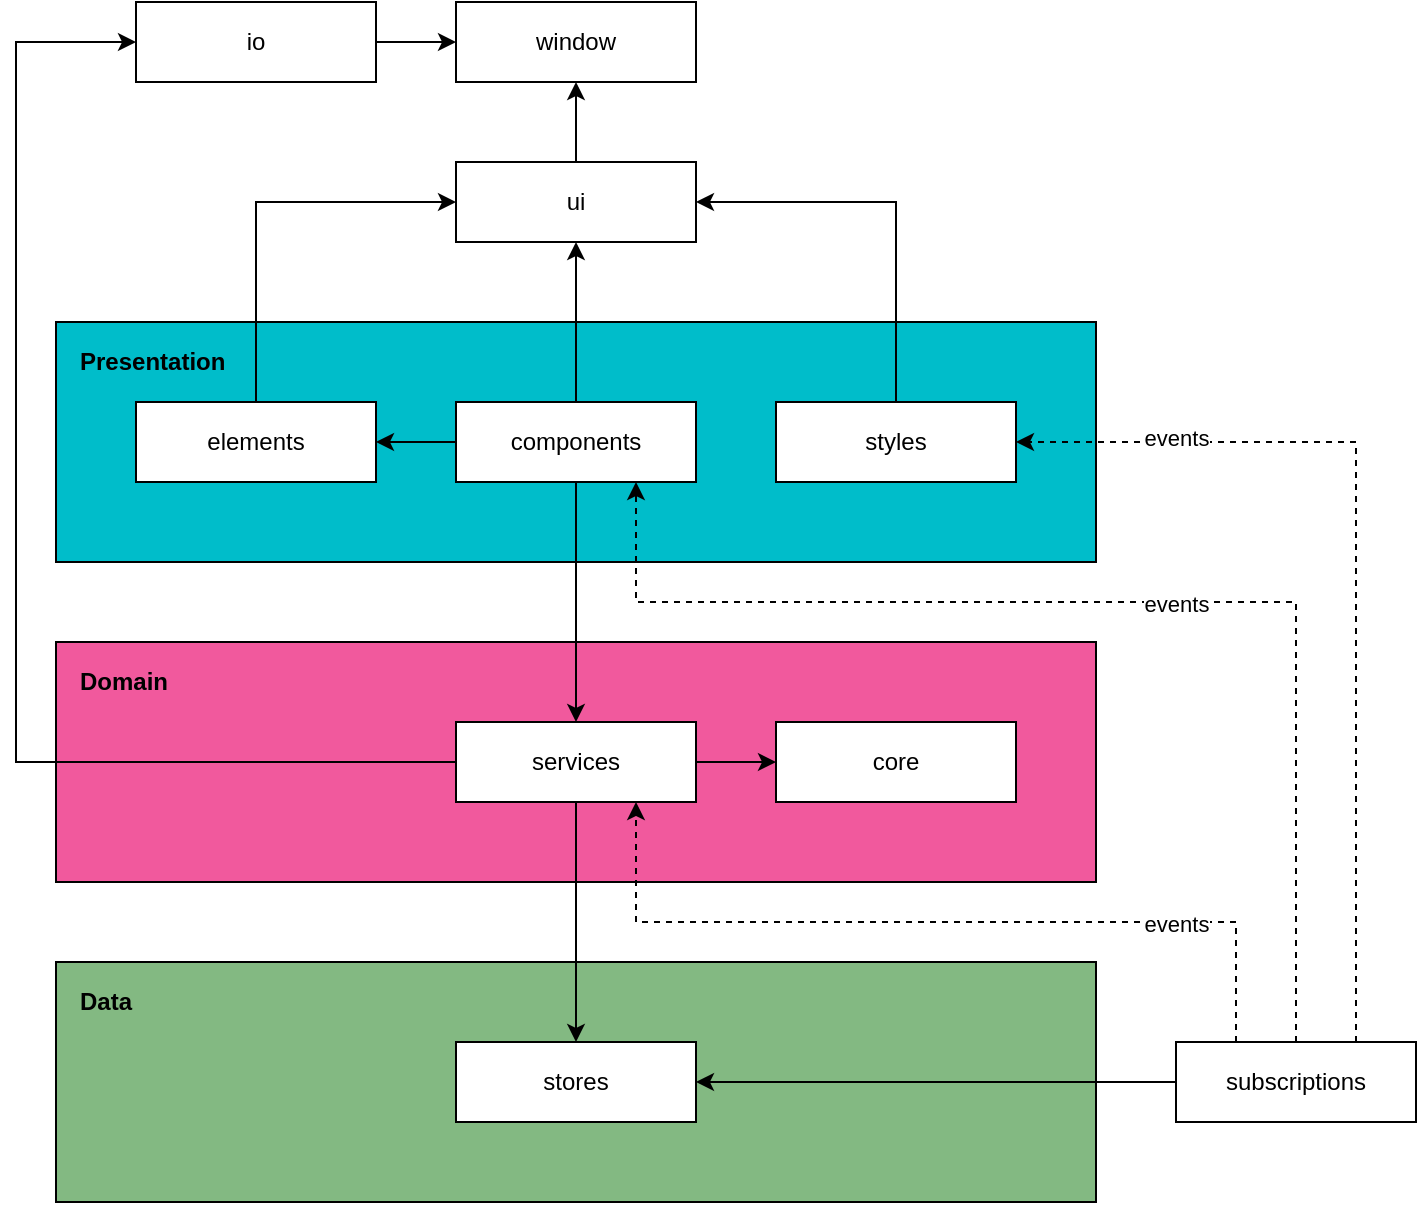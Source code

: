<mxfile version="13.7.9" type="device"><diagram id="GKcRFWmUQGeXb-0CaaOn" name="Page-1"><mxGraphModel dx="946" dy="680" grid="1" gridSize="10" guides="1" tooltips="1" connect="1" arrows="1" fold="1" page="1" pageScale="1" pageWidth="827" pageHeight="1169" math="0" shadow="0"><root><mxCell id="0"/><mxCell id="1" parent="0"/><mxCell id="piwcQ8Mv1SXEnnkc5axC-37" value="" style="rounded=0;whiteSpace=wrap;html=1;fillColor=#83b982;" parent="1" vertex="1"><mxGeometry x="40" y="520" width="520" height="120" as="geometry"/></mxCell><mxCell id="piwcQ8Mv1SXEnnkc5axC-27" value="" style="rounded=0;whiteSpace=wrap;html=1;fillColor=#f1599d;" parent="1" vertex="1"><mxGeometry x="40" y="360" width="520" height="120" as="geometry"/></mxCell><mxCell id="piwcQ8Mv1SXEnnkc5axC-26" value="" style="rounded=0;whiteSpace=wrap;html=1;fillColor=#00BDCA;" parent="1" vertex="1"><mxGeometry x="40" y="200" width="520" height="120" as="geometry"/></mxCell><mxCell id="WHMjFNf69T5qrJwNFwTh-13" style="edgeStyle=orthogonalEdgeStyle;rounded=0;orthogonalLoop=1;jettySize=auto;html=1;exitX=0;exitY=0.5;exitDx=0;exitDy=0;entryX=0;entryY=0.5;entryDx=0;entryDy=0;" parent="1" source="piwcQ8Mv1SXEnnkc5axC-5" target="piwcQ8Mv1SXEnnkc5axC-18" edge="1"><mxGeometry relative="1" as="geometry"><Array as="points"><mxPoint x="20" y="420"/><mxPoint x="20" y="60"/></Array></mxGeometry></mxCell><mxCell id="piwcQ8Mv1SXEnnkc5axC-5" value="services" style="rounded=0;whiteSpace=wrap;html=1;" parent="1" vertex="1"><mxGeometry x="240" y="400" width="120" height="40" as="geometry"/></mxCell><mxCell id="piwcQ8Mv1SXEnnkc5axC-6" style="edgeStyle=orthogonalEdgeStyle;rounded=0;orthogonalLoop=1;jettySize=auto;html=1;exitX=0.5;exitY=1;exitDx=0;exitDy=0;entryX=0.5;entryY=0;entryDx=0;entryDy=0;" parent="1" source="piwcQ8Mv1SXEnnkc5axC-7" target="piwcQ8Mv1SXEnnkc5axC-5" edge="1"><mxGeometry relative="1" as="geometry"/></mxCell><mxCell id="WHMjFNf69T5qrJwNFwTh-9" style="edgeStyle=orthogonalEdgeStyle;rounded=0;orthogonalLoop=1;jettySize=auto;html=1;exitX=0.5;exitY=0;exitDx=0;exitDy=0;entryX=0.5;entryY=1;entryDx=0;entryDy=0;" parent="1" source="piwcQ8Mv1SXEnnkc5axC-7" target="piwcQ8Mv1SXEnnkc5axC-20" edge="1"><mxGeometry relative="1" as="geometry"/></mxCell><mxCell id="piwcQ8Mv1SXEnnkc5axC-7" value="components" style="rounded=0;whiteSpace=wrap;html=1;" parent="1" vertex="1"><mxGeometry x="240" y="240" width="120" height="40" as="geometry"/></mxCell><mxCell id="WHMjFNf69T5qrJwNFwTh-11" style="edgeStyle=orthogonalEdgeStyle;rounded=0;orthogonalLoop=1;jettySize=auto;html=1;exitX=0.5;exitY=0;exitDx=0;exitDy=0;entryX=0;entryY=0.5;entryDx=0;entryDy=0;" parent="1" source="piwcQ8Mv1SXEnnkc5axC-8" target="piwcQ8Mv1SXEnnkc5axC-20" edge="1"><mxGeometry relative="1" as="geometry"/></mxCell><mxCell id="piwcQ8Mv1SXEnnkc5axC-8" value="elements" style="rounded=0;whiteSpace=wrap;html=1;" parent="1" vertex="1"><mxGeometry x="80" y="240" width="120" height="40" as="geometry"/></mxCell><mxCell id="piwcQ8Mv1SXEnnkc5axC-31" value="" style="edgeStyle=orthogonalEdgeStyle;rounded=0;orthogonalLoop=1;jettySize=auto;html=1;" parent="1" source="piwcQ8Mv1SXEnnkc5axC-7" target="piwcQ8Mv1SXEnnkc5axC-8" edge="1"><mxGeometry relative="1" as="geometry"/></mxCell><mxCell id="piwcQ8Mv1SXEnnkc5axC-10" value="stores" style="rounded=0;whiteSpace=wrap;html=1;" parent="1" vertex="1"><mxGeometry x="240" y="560" width="120" height="40" as="geometry"/></mxCell><mxCell id="piwcQ8Mv1SXEnnkc5axC-11" style="edgeStyle=orthogonalEdgeStyle;rounded=0;orthogonalLoop=1;jettySize=auto;html=1;exitX=0.5;exitY=1;exitDx=0;exitDy=0;entryX=0.5;entryY=0;entryDx=0;entryDy=0;" parent="1" source="piwcQ8Mv1SXEnnkc5axC-5" target="piwcQ8Mv1SXEnnkc5axC-10" edge="1"><mxGeometry relative="1" as="geometry"/></mxCell><mxCell id="piwcQ8Mv1SXEnnkc5axC-39" style="edgeStyle=orthogonalEdgeStyle;rounded=0;orthogonalLoop=1;jettySize=auto;html=1;exitX=0;exitY=0.5;exitDx=0;exitDy=0;entryX=1;entryY=0.5;entryDx=0;entryDy=0;" parent="1" source="piwcQ8Mv1SXEnnkc5axC-14" target="piwcQ8Mv1SXEnnkc5axC-10" edge="1"><mxGeometry relative="1" as="geometry"/></mxCell><mxCell id="x-iWDG-0Ta9ONDDHYVAR-1" style="edgeStyle=orthogonalEdgeStyle;rounded=0;orthogonalLoop=1;jettySize=auto;html=1;exitX=0.25;exitY=0;exitDx=0;exitDy=0;entryX=0.75;entryY=1;entryDx=0;entryDy=0;dashed=1;" edge="1" parent="1" source="piwcQ8Mv1SXEnnkc5axC-14" target="piwcQ8Mv1SXEnnkc5axC-5"><mxGeometry relative="1" as="geometry"/></mxCell><mxCell id="x-iWDG-0Ta9ONDDHYVAR-6" value="events" style="edgeLabel;html=1;align=center;verticalAlign=middle;resizable=0;points=[];" vertex="1" connectable="0" parent="x-iWDG-0Ta9ONDDHYVAR-1"><mxGeometry x="-0.719" y="30" relative="1" as="geometry"><mxPoint as="offset"/></mxGeometry></mxCell><mxCell id="x-iWDG-0Ta9ONDDHYVAR-2" style="edgeStyle=orthogonalEdgeStyle;rounded=0;orthogonalLoop=1;jettySize=auto;html=1;exitX=0.5;exitY=0;exitDx=0;exitDy=0;entryX=0.75;entryY=1;entryDx=0;entryDy=0;dashed=1;" edge="1" parent="1" source="piwcQ8Mv1SXEnnkc5axC-14" target="piwcQ8Mv1SXEnnkc5axC-7"><mxGeometry relative="1" as="geometry"><Array as="points"><mxPoint x="660" y="340"/><mxPoint x="330" y="340"/></Array></mxGeometry></mxCell><mxCell id="x-iWDG-0Ta9ONDDHYVAR-5" value="events" style="edgeLabel;html=1;align=center;verticalAlign=middle;resizable=0;points=[];" vertex="1" connectable="0" parent="x-iWDG-0Ta9ONDDHYVAR-2"><mxGeometry x="-0.282" y="60" relative="1" as="geometry"><mxPoint as="offset"/></mxGeometry></mxCell><mxCell id="x-iWDG-0Ta9ONDDHYVAR-3" style="edgeStyle=orthogonalEdgeStyle;rounded=0;orthogonalLoop=1;jettySize=auto;html=1;exitX=0.75;exitY=0;exitDx=0;exitDy=0;entryX=1;entryY=0.5;entryDx=0;entryDy=0;dashed=1;" edge="1" parent="1" source="piwcQ8Mv1SXEnnkc5axC-14" target="tBDK8Tk6ll0yiyrmDSJZ-1"><mxGeometry relative="1" as="geometry"/></mxCell><mxCell id="x-iWDG-0Ta9ONDDHYVAR-4" value="events" style="edgeLabel;html=1;align=center;verticalAlign=middle;resizable=0;points=[];" vertex="1" connectable="0" parent="x-iWDG-0Ta9ONDDHYVAR-3"><mxGeometry x="0.66" y="-2" relative="1" as="geometry"><mxPoint as="offset"/></mxGeometry></mxCell><mxCell id="piwcQ8Mv1SXEnnkc5axC-14" value="subscriptions" style="rounded=0;whiteSpace=wrap;html=1;" parent="1" vertex="1"><mxGeometry x="600" y="560" width="120" height="40" as="geometry"/></mxCell><mxCell id="tCgLg1ngFnxBJgpinhyr-2" style="edgeStyle=orthogonalEdgeStyle;rounded=0;orthogonalLoop=1;jettySize=auto;html=1;exitX=1;exitY=0.5;exitDx=0;exitDy=0;entryX=0;entryY=0.5;entryDx=0;entryDy=0;" parent="1" source="piwcQ8Mv1SXEnnkc5axC-18" target="tCgLg1ngFnxBJgpinhyr-1" edge="1"><mxGeometry relative="1" as="geometry"/></mxCell><mxCell id="piwcQ8Mv1SXEnnkc5axC-18" value="io" style="rounded=0;whiteSpace=wrap;html=1;" parent="1" vertex="1"><mxGeometry x="80" y="40" width="120" height="40" as="geometry"/></mxCell><mxCell id="tCgLg1ngFnxBJgpinhyr-3" style="edgeStyle=orthogonalEdgeStyle;rounded=0;orthogonalLoop=1;jettySize=auto;html=1;exitX=0.5;exitY=0;exitDx=0;exitDy=0;entryX=0.5;entryY=1;entryDx=0;entryDy=0;" parent="1" source="piwcQ8Mv1SXEnnkc5axC-20" target="tCgLg1ngFnxBJgpinhyr-1" edge="1"><mxGeometry relative="1" as="geometry"/></mxCell><mxCell id="piwcQ8Mv1SXEnnkc5axC-20" value="ui" style="rounded=0;whiteSpace=wrap;html=1;" parent="1" vertex="1"><mxGeometry x="240" y="120" width="120" height="40" as="geometry"/></mxCell><mxCell id="piwcQ8Mv1SXEnnkc5axC-24" value="core" style="rounded=0;whiteSpace=wrap;html=1;" parent="1" vertex="1"><mxGeometry x="400" y="400" width="120" height="40" as="geometry"/></mxCell><mxCell id="piwcQ8Mv1SXEnnkc5axC-34" value="Presentation" style="text;html=1;strokeColor=none;fillColor=none;align=left;verticalAlign=middle;whiteSpace=wrap;rounded=0;fontStyle=1" parent="1" vertex="1"><mxGeometry x="50" y="210" width="90" height="20" as="geometry"/></mxCell><mxCell id="piwcQ8Mv1SXEnnkc5axC-36" value="Domain" style="text;html=1;strokeColor=none;fillColor=none;align=left;verticalAlign=middle;whiteSpace=wrap;rounded=0;fontStyle=1" parent="1" vertex="1"><mxGeometry x="50" y="370" width="90" height="20" as="geometry"/></mxCell><mxCell id="piwcQ8Mv1SXEnnkc5axC-38" value="Data" style="text;html=1;strokeColor=none;fillColor=none;align=left;verticalAlign=middle;whiteSpace=wrap;rounded=0;fontStyle=1" parent="1" vertex="1"><mxGeometry x="50" y="530" width="90" height="20" as="geometry"/></mxCell><mxCell id="piwcQ8Mv1SXEnnkc5axC-30" value="" style="edgeStyle=orthogonalEdgeStyle;rounded=0;orthogonalLoop=1;jettySize=auto;html=1;" parent="1" source="piwcQ8Mv1SXEnnkc5axC-5" target="piwcQ8Mv1SXEnnkc5axC-24" edge="1"><mxGeometry relative="1" as="geometry"/></mxCell><mxCell id="WHMjFNf69T5qrJwNFwTh-10" style="edgeStyle=orthogonalEdgeStyle;rounded=0;orthogonalLoop=1;jettySize=auto;html=1;exitX=0.5;exitY=0;exitDx=0;exitDy=0;entryX=1;entryY=0.5;entryDx=0;entryDy=0;" parent="1" source="tBDK8Tk6ll0yiyrmDSJZ-1" target="piwcQ8Mv1SXEnnkc5axC-20" edge="1"><mxGeometry relative="1" as="geometry"/></mxCell><mxCell id="tBDK8Tk6ll0yiyrmDSJZ-1" value="styles" style="rounded=0;whiteSpace=wrap;html=1;" parent="1" vertex="1"><mxGeometry x="400" y="240" width="120" height="40" as="geometry"/></mxCell><mxCell id="tCgLg1ngFnxBJgpinhyr-1" value="window" style="rounded=0;whiteSpace=wrap;html=1;" parent="1" vertex="1"><mxGeometry x="240" y="40" width="120" height="40" as="geometry"/></mxCell></root></mxGraphModel></diagram></mxfile>